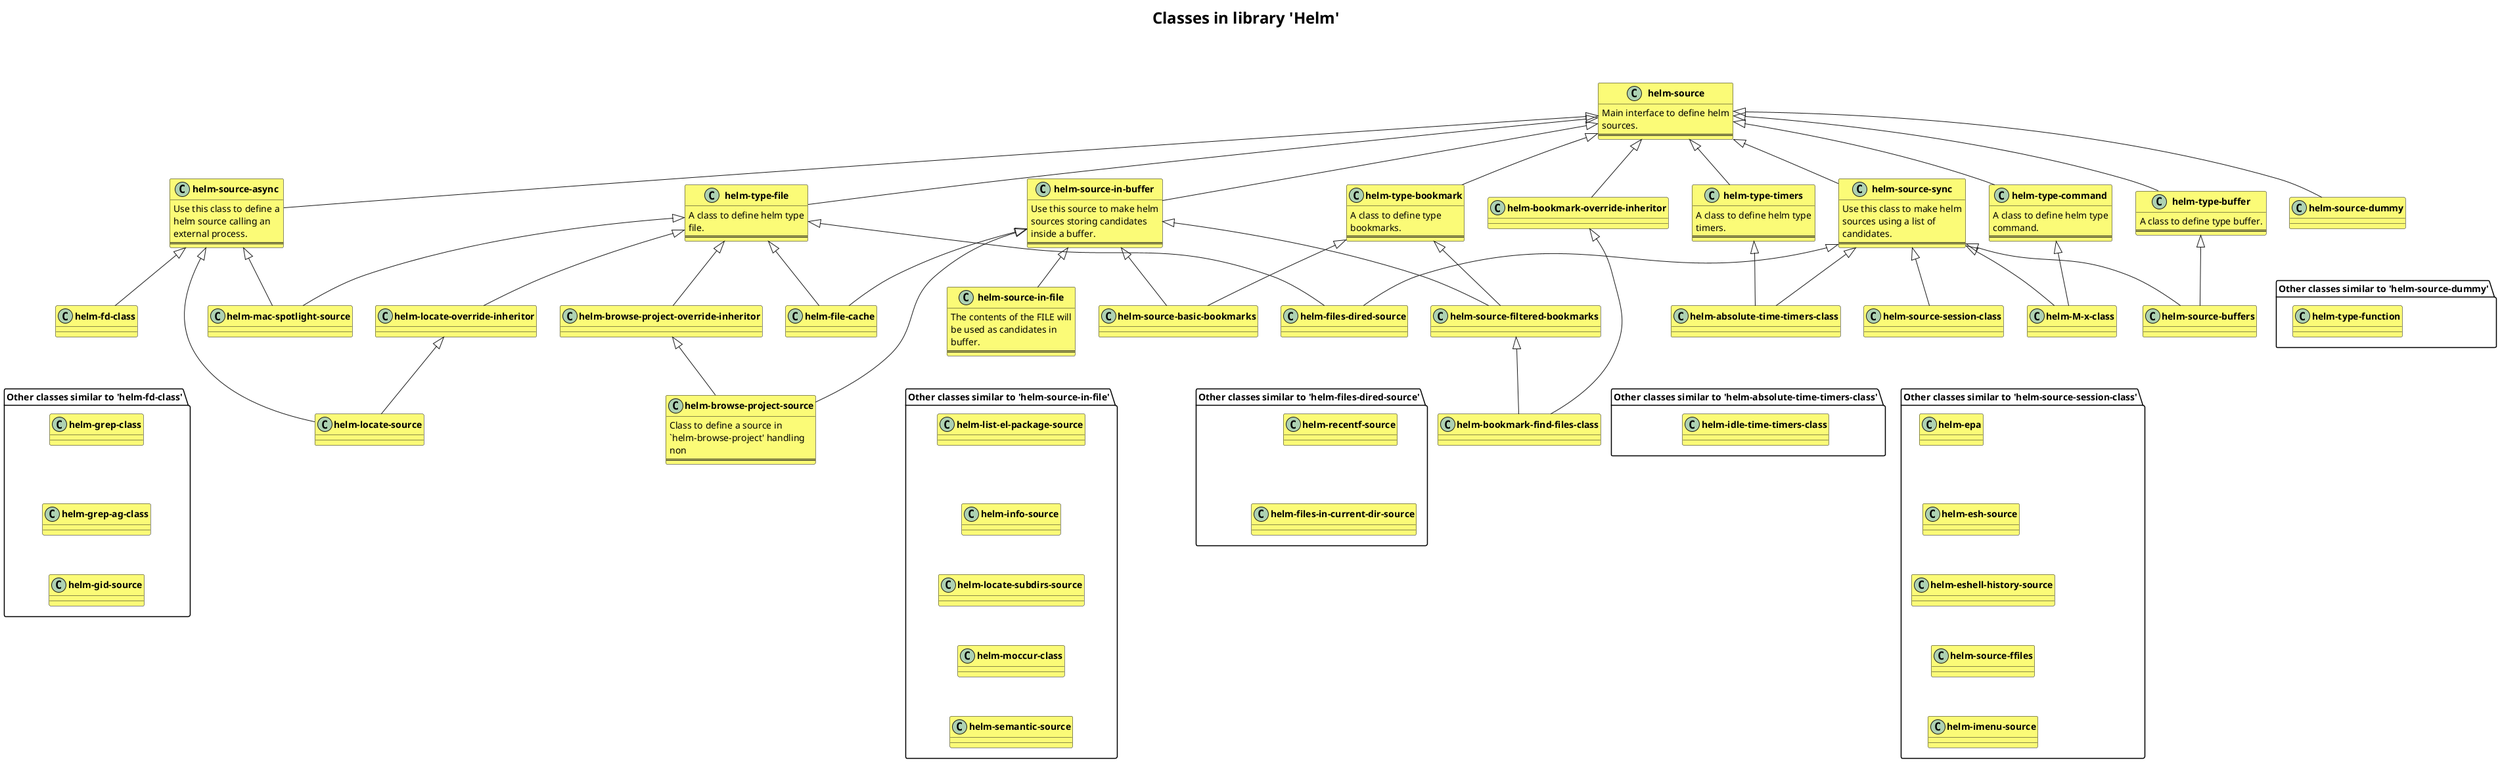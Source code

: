 @startuml
skinparam classFontStyle bold
skinparam classBackGroundColor #fbfb77
skinparam TitleFontStyle bold
skinparam TitleFontSize 24
title Classes in library 'Helm'\n\n
class "helm-locate-source" {
}
"helm-source-async" <|-- "helm-locate-source"
"helm-locate-override-inheritor" <|-- "helm-locate-source"
class "helm-locate-override-inheritor" {
}
"helm-type-file" <|-- "helm-locate-override-inheritor"
class "helm-file-cache" {
}
"helm-source-in-buffer" <|-- "helm-file-cache"
"helm-type-file" <|-- "helm-file-cache"
class "helm-browse-project-source" {
	Class to define a source in
	`helm-browse-project' handling
	non
	==
}
"helm-source-in-buffer" <|-- "helm-browse-project-source"
"helm-browse-project-override-inheritor" <|-- "helm-browse-project-source"
class "helm-browse-project-override-inheritor" {
}
"helm-type-file" <|-- "helm-browse-project-override-inheritor"
class "helm-fd-class" {
}
"helm-source-async" <|-- "helm-fd-class"
class "helm-absolute-time-timers-class" {
}
"helm-source-sync" <|-- "helm-absolute-time-timers-class"
"helm-type-timers" <|-- "helm-absolute-time-timers-class"
class "helm-M-x-class" {
}
"helm-source-sync" <|-- "helm-M-x-class"
"helm-type-command" <|-- "helm-M-x-class"
class "helm-source-buffers" {
}
"helm-source-sync" <|-- "helm-source-buffers"
"helm-type-buffer" <|-- "helm-source-buffers"
class "helm-bookmark-find-files-class" {
}
"helm-source-filtered-bookmarks" <|-- "helm-bookmark-find-files-class"
"helm-bookmark-override-inheritor" <|-- "helm-bookmark-find-files-class"
class "helm-bookmark-override-inheritor" {
}
"helm-source" <|-- "helm-bookmark-override-inheritor"
class "helm-source-filtered-bookmarks" {
}
"helm-source-in-buffer" <|-- "helm-source-filtered-bookmarks"
"helm-type-bookmark" <|-- "helm-source-filtered-bookmarks"
class "helm-source-basic-bookmarks" {
}
"helm-source-in-buffer" <|-- "helm-source-basic-bookmarks"
"helm-type-bookmark" <|-- "helm-source-basic-bookmarks"
class "helm-mac-spotlight-source" {
}
"helm-source-async" <|-- "helm-mac-spotlight-source"
"helm-type-file" <|-- "helm-mac-spotlight-source"
class "helm-source-session-class" {
}
"helm-source-sync" <|-- "helm-source-session-class"
class "helm-files-dired-source" {
}
"helm-source-sync" <|-- "helm-files-dired-source"
"helm-type-file" <|-- "helm-files-dired-source"
class "helm-type-timers" {
	A class to define helm type
	timers.
	==
}
"helm-source" <|-- "helm-type-timers"
class "helm-type-command" {
	A class to define helm type
	command.
	==
}
"helm-source" <|-- "helm-type-command"
class "helm-type-buffer" {
	A class to define type buffer.
	==
}
"helm-source" <|-- "helm-type-buffer"
class "helm-type-bookmark" {
	A class to define type
	bookmarks.
	==
}
"helm-source" <|-- "helm-type-bookmark"
class "helm-type-file" {
	A class to define helm type
	file.
	==
}
"helm-source" <|-- "helm-type-file"
class "helm-source-in-file" {
	The contents of the FILE will
	be used as candidates in
	buffer.
	==
}
"helm-source-in-buffer" <|-- "helm-source-in-file"
class "helm-source-dummy" {
}
"helm-source" <|-- "helm-source-dummy"
class "helm-source-in-buffer" {
	Use this source to make helm
	sources storing candidates
	inside a buffer.
	==
}
"helm-source" <|-- "helm-source-in-buffer"
class "helm-source-async" {
	Use this class to define a
	helm source calling an
	external process.
	==
}
"helm-source" <|-- "helm-source-async"
class "helm-source-sync" {
	Use this class to make helm
	sources using a list of
	candidates.
	==
}
"helm-source" <|-- "helm-source-sync"
class "helm-source" {
	Main interface to define helm
	sources.
	==
}
package "Other classes similar to 'helm-fd-class'" {
	"helm-fd-class" -down[hidden]-> "helm-grep-class"
	"helm-grep-class" -down[hidden]-> "helm-grep-ag-class"
	"helm-grep-ag-class" -down[hidden]-> "helm-gid-source"
}
package "Other classes similar to 'helm-absolute-time-timers-class'" {
	"helm-absolute-time-timers-class" -down[hidden]-> "helm-idle-time-timers-class"
}
package "Other classes similar to 'helm-source-session-class'" {
	"helm-source-session-class" -down[hidden]-> "helm-epa"
	"helm-epa" -down[hidden]-> "helm-esh-source"
	"helm-esh-source" -down[hidden]-> "helm-eshell-history-source"
	"helm-eshell-history-source" -down[hidden]-> "helm-source-ffiles"
	"helm-source-ffiles" -down[hidden]-> "helm-imenu-source"
}
package "Other classes similar to 'helm-files-dired-source'" {
	"helm-files-dired-source" -down[hidden]-> "helm-recentf-source"
	"helm-recentf-source" -down[hidden]-> "helm-files-in-current-dir-source"
}
package "Other classes similar to 'helm-source-in-file'" {
	"helm-source-in-file" -down[hidden]-> "helm-list-el-package-source"
	"helm-list-el-package-source" -down[hidden]-> "helm-info-source"
	"helm-info-source" -down[hidden]-> "helm-locate-subdirs-source"
	"helm-locate-subdirs-source" -down[hidden]-> "helm-moccur-class"
	"helm-moccur-class" -down[hidden]-> "helm-semantic-source"
}
package "Other classes similar to 'helm-source-dummy'" {
	"helm-source-dummy" -down[hidden]-> "helm-type-function"
}
@enduml
